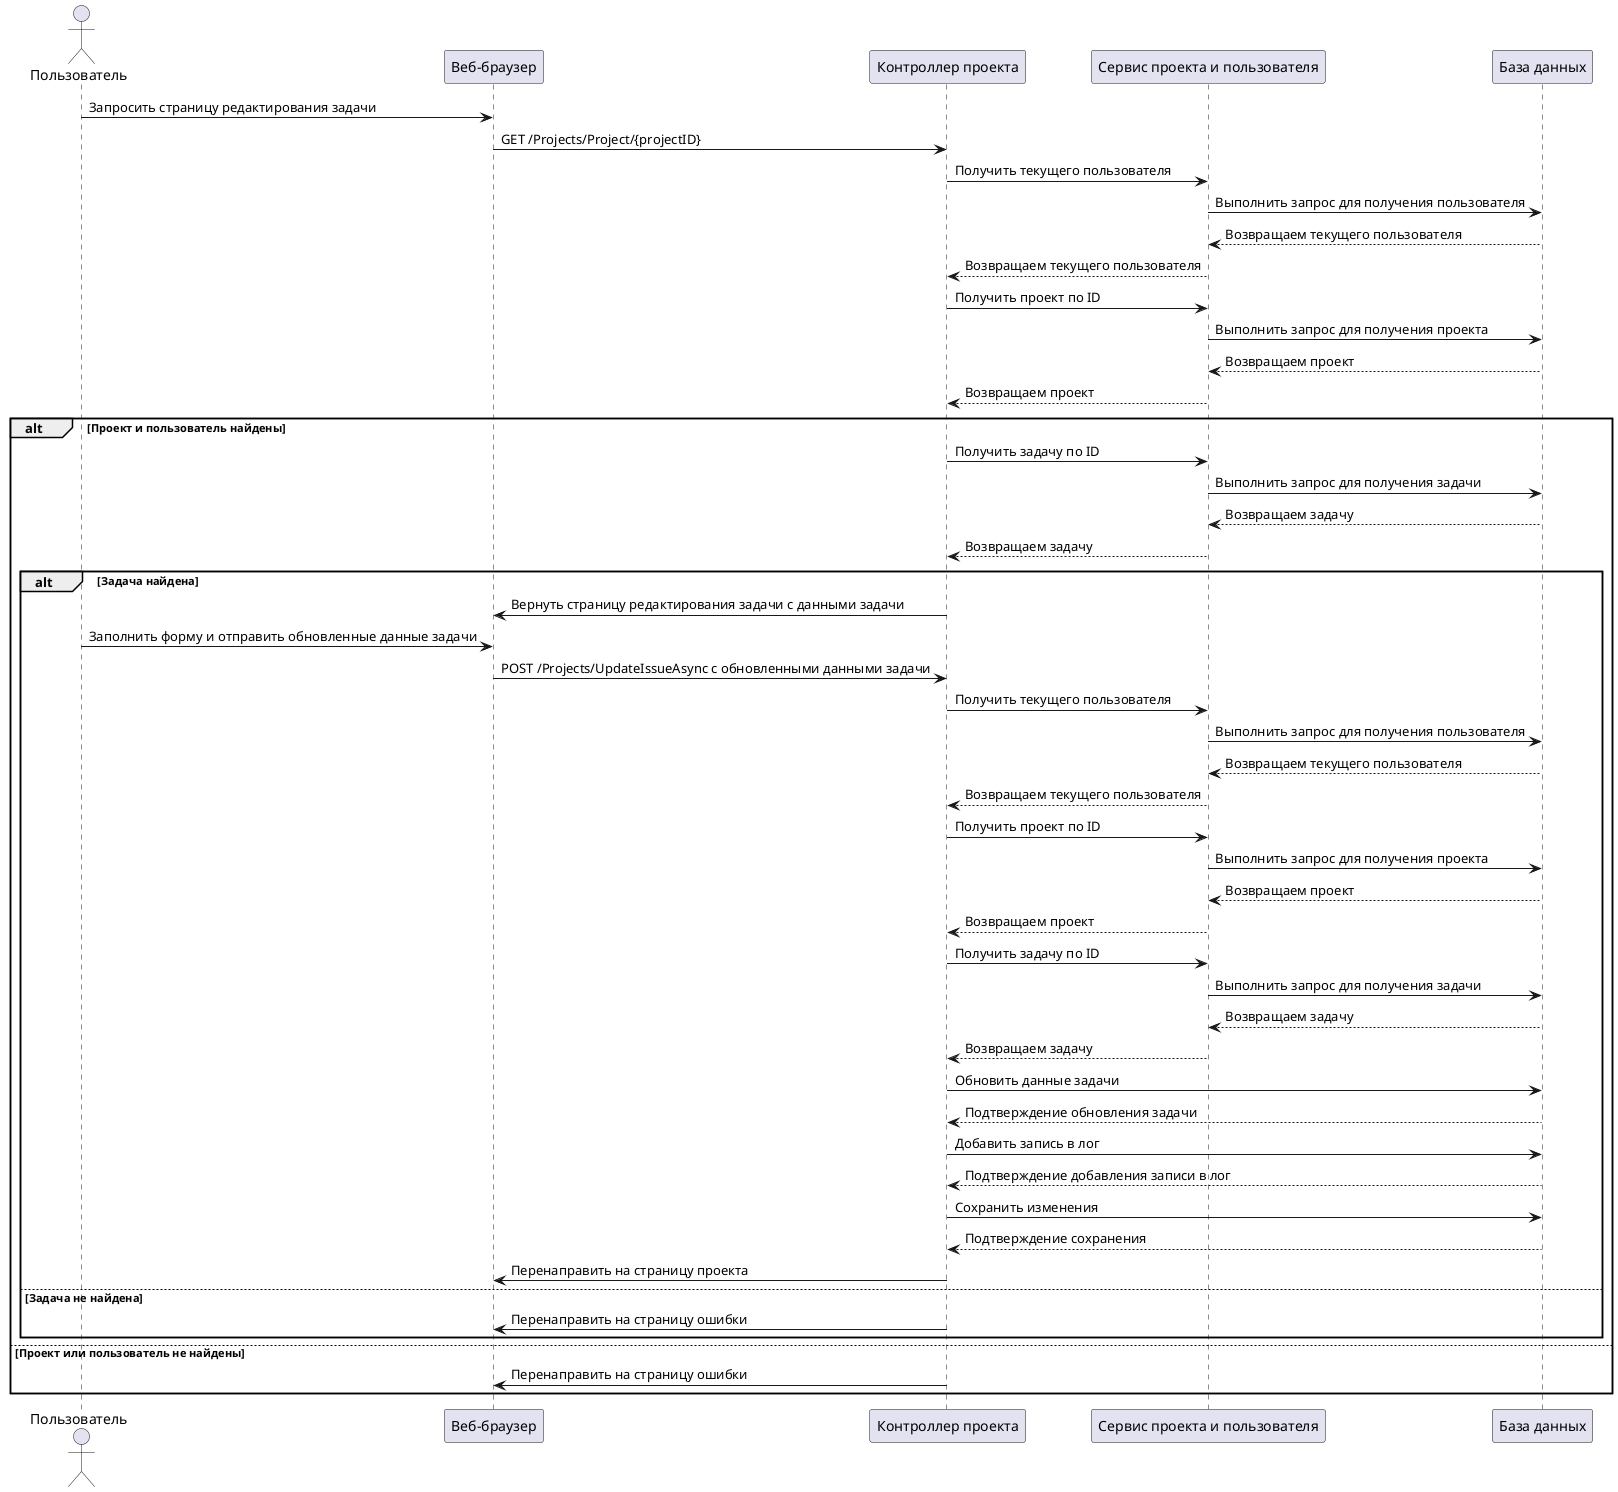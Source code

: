 @startuml EditIssue
actor Пользователь as User
participant "Веб-браузер" as Browser
participant "Контроллер проекта" as PC
participant "Сервис проекта и пользователя" as UPS
participant "База данных" as DB

User -> Browser: Запросить страницу редактирования задачи
Browser -> PC: GET /Projects/Project/{projectID}
PC -> UPS: Получить текущего пользователя
UPS -> DB: Выполнить запрос для получения пользователя
DB --> UPS: Возвращаем текущего пользователя
UPS --> PC: Возвращаем текущего пользователя

PC -> UPS: Получить проект по ID
UPS -> DB: Выполнить запрос для получения проекта
DB --> UPS: Возвращаем проект
UPS --> PC: Возвращаем проект

alt Проект и пользователь найдены
    PC -> UPS: Получить задачу по ID
    UPS -> DB: Выполнить запрос для получения задачи
    DB --> UPS: Возвращаем задачу
    UPS --> PC: Возвращаем задачу

    alt Задача найдена
        PC -> Browser: Вернуть страницу редактирования задачи с данными задачи

        User -> Browser: Заполнить форму и отправить обновленные данные задачи
        Browser -> PC: POST /Projects/UpdateIssueAsync с обновленными данными задачи

        PC -> UPS: Получить текущего пользователя
        UPS -> DB: Выполнить запрос для получения пользователя
        DB --> UPS: Возвращаем текущего пользователя
        UPS --> PC: Возвращаем текущего пользователя

        PC -> UPS: Получить проект по ID
        UPS -> DB: Выполнить запрос для получения проекта
        DB --> UPS: Возвращаем проект
        UPS --> PC: Возвращаем проект


        PC -> UPS: Получить задачу по ID
        UPS -> DB: Выполнить запрос для получения задачи
        DB --> UPS: Возвращаем задачу
        UPS --> PC: Возвращаем задачу

        PC -> DB: Обновить данные задачи
        DB --> PC: Подтверждение обновления задачи

        PC -> DB: Добавить запись в лог
        DB --> PC: Подтверждение добавления записи в лог

        PC -> DB: Сохранить изменения
        DB --> PC: Подтверждение сохранения

        PC -> Browser: Перенаправить на страницу проекта

    else Задача не найдена
        PC -> Browser: Перенаправить на страницу ошибки
    end
else Проект или пользователь не найдены
    PC -> Browser: Перенаправить на страницу ошибки
end
@enduml